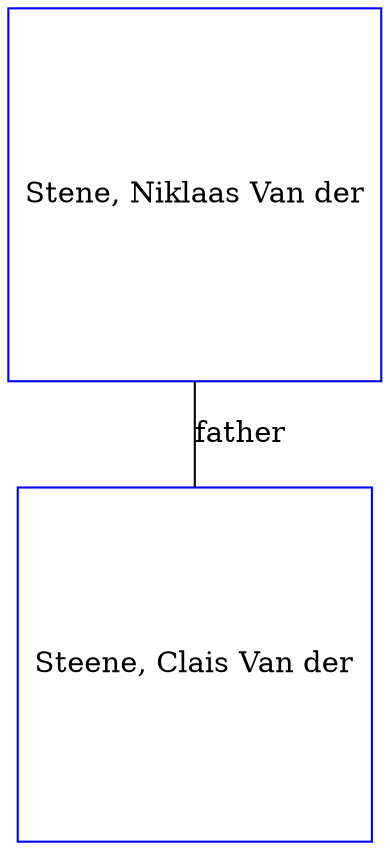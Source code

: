 digraph D {
    edge [dir=none];    node [shape=box];    "011183"   [label="Stene, Niklaas Van der", shape=box, regular=1, color="blue"] ;
"011182"   [label="Steene, Clais Van der", shape=box, regular=1, color="blue"] ;
011183->011182 [label="father",arrowsize=0.0]; 
}